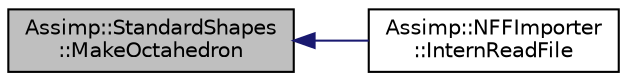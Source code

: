 digraph "Assimp::StandardShapes::MakeOctahedron"
{
  edge [fontname="Helvetica",fontsize="10",labelfontname="Helvetica",labelfontsize="10"];
  node [fontname="Helvetica",fontsize="10",shape=record];
  rankdir="LR";
  Node1 [label="Assimp::StandardShapes\l::MakeOctahedron",height=0.2,width=0.4,color="black", fillcolor="grey75", style="filled", fontcolor="black"];
  Node1 -> Node2 [dir="back",color="midnightblue",fontsize="10",style="solid",fontname="Helvetica"];
  Node2 [label="Assimp::NFFImporter\l::InternReadFile",height=0.2,width=0.4,color="black", fillcolor="white", style="filled",URL="$class_assimp_1_1_n_f_f_importer.html#a97c20ab69758da48642dc690ab4a7b65"];
}
